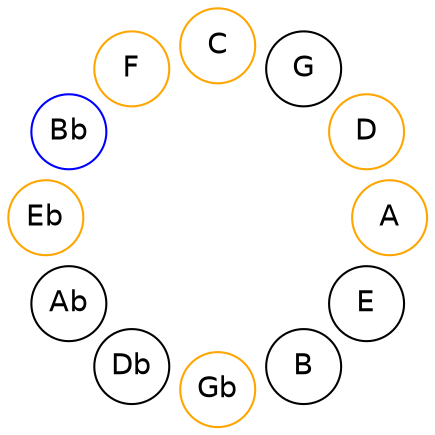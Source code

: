 
graph {

layout = circo;
mindist = .1

node [shape = circle, fontname = Helvetica, margin = 0]
edge [style=invis]

subgraph 1 {
	E -- B -- Gb -- Db -- Ab -- Eb -- Bb -- F -- C -- G -- D -- A -- E
}

Gb [color=orange];
Eb [color=orange];
Bb [color=blue];
F [color=orange];
C [color=orange];
D [color=orange];
A [color=orange];
}
